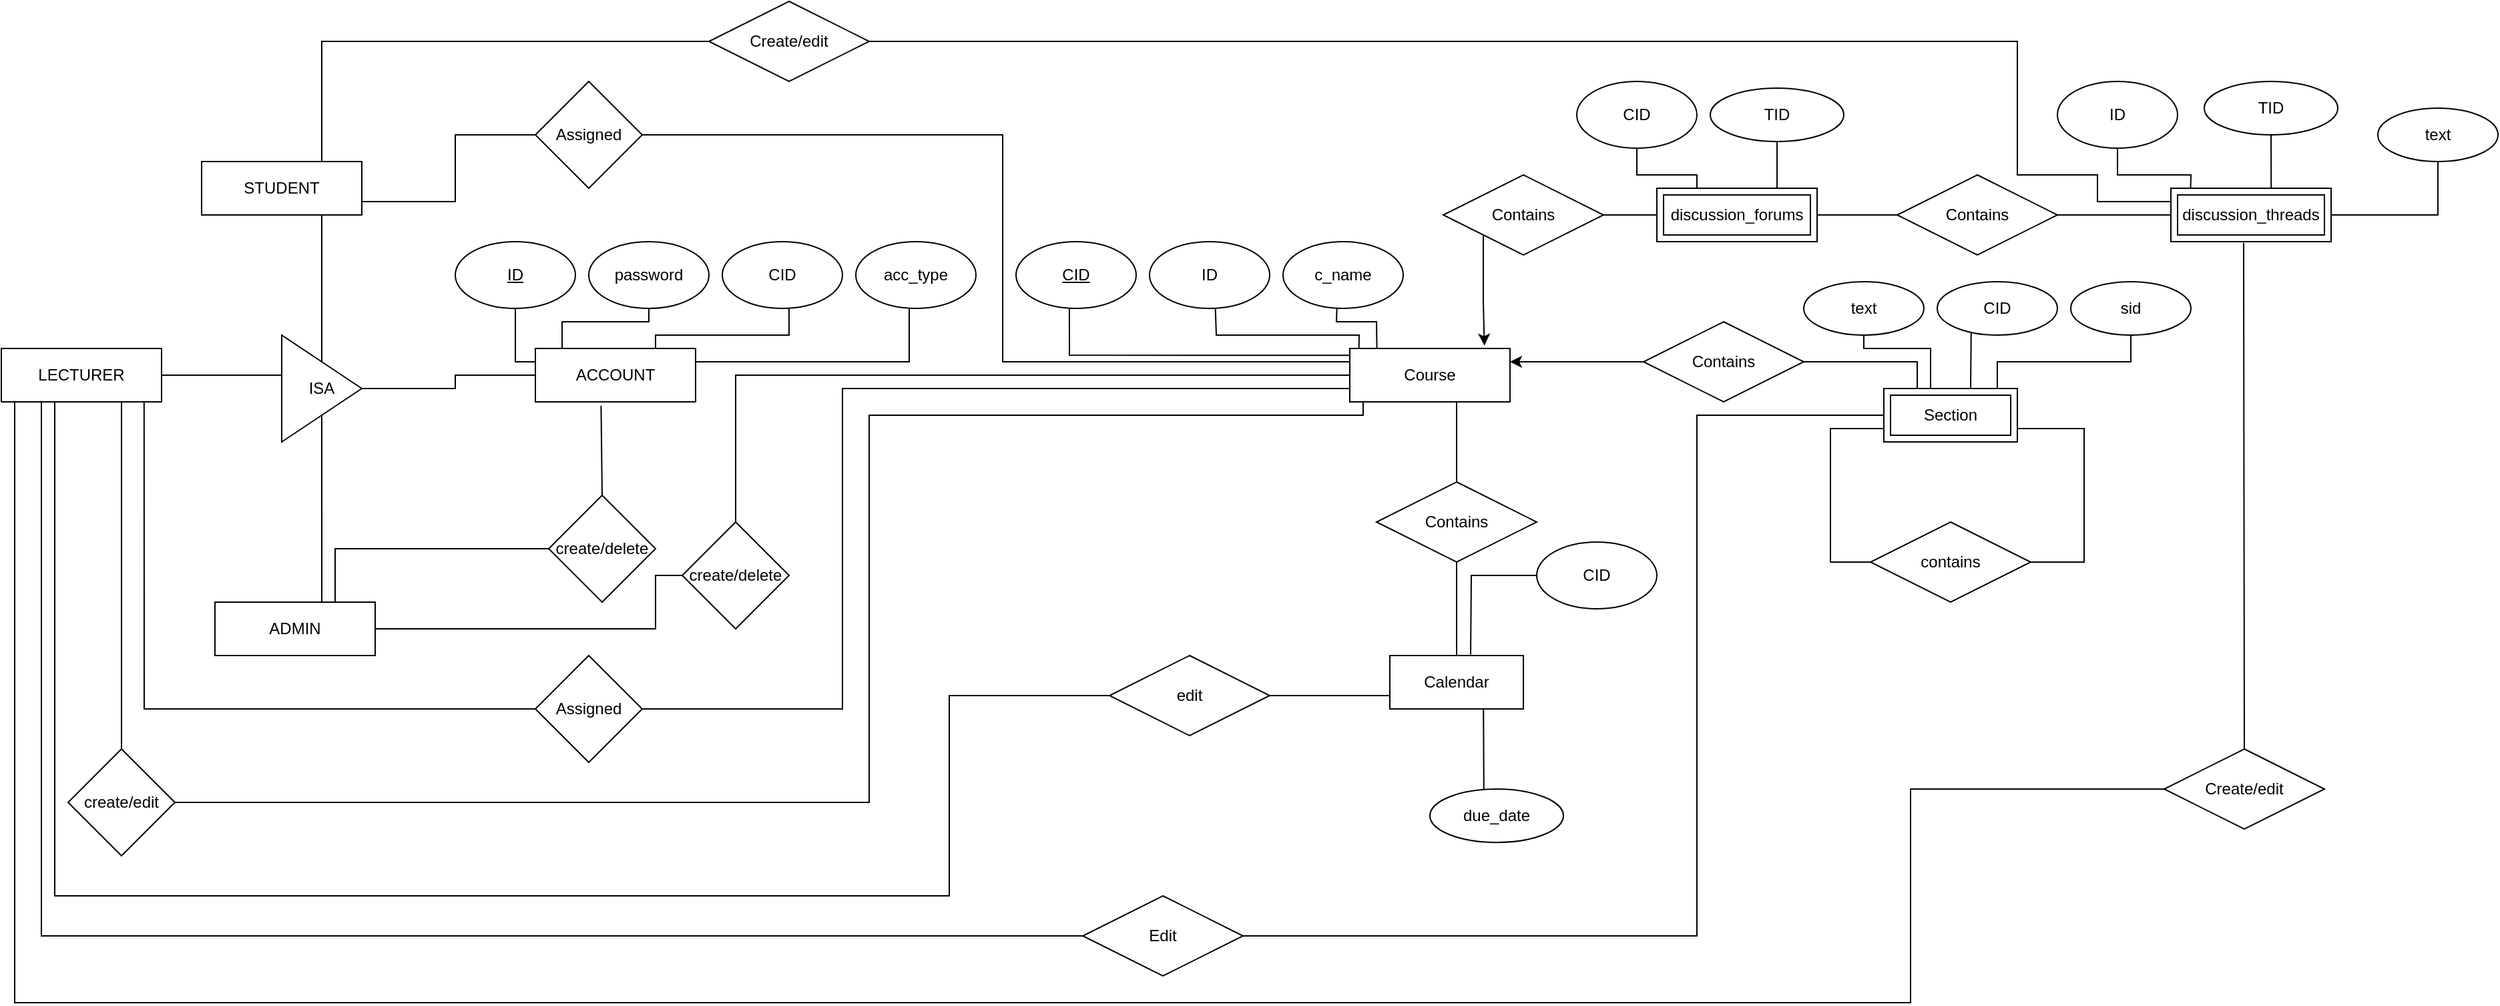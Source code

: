 <mxfile version="24.2.5" type="device">
  <diagram name="Page-1" id="hSoWHAhcee5RP-evhtU0">
    <mxGraphModel dx="2818" dy="831" grid="1" gridSize="10" guides="1" tooltips="1" connect="1" arrows="1" fold="1" page="1" pageScale="1" pageWidth="850" pageHeight="1100" math="0" shadow="0">
      <root>
        <mxCell id="0" />
        <mxCell id="1" parent="0" />
        <mxCell id="UmYCyDXEo03vcc6FyXgW-2" value="ACCOUNT" style="rounded=0;whiteSpace=wrap;html=1;" vertex="1" parent="1">
          <mxGeometry x="-25" y="340" width="120" height="40" as="geometry" />
        </mxCell>
        <mxCell id="UmYCyDXEo03vcc6FyXgW-3" value="Course" style="rounded=0;whiteSpace=wrap;html=1;" vertex="1" parent="1">
          <mxGeometry x="585" y="340" width="120" height="40" as="geometry" />
        </mxCell>
        <mxCell id="UmYCyDXEo03vcc6FyXgW-4" value="STUDENT" style="rounded=0;whiteSpace=wrap;html=1;" vertex="1" parent="1">
          <mxGeometry x="-275" y="200" width="120" height="40" as="geometry" />
        </mxCell>
        <mxCell id="UmYCyDXEo03vcc6FyXgW-5" value="ADMIN" style="rounded=0;whiteSpace=wrap;html=1;" vertex="1" parent="1">
          <mxGeometry x="-265" y="530" width="120" height="40" as="geometry" />
        </mxCell>
        <mxCell id="UmYCyDXEo03vcc6FyXgW-6" value="LECTURER" style="rounded=0;whiteSpace=wrap;html=1;" vertex="1" parent="1">
          <mxGeometry x="-425" y="340" width="120" height="40" as="geometry" />
        </mxCell>
        <mxCell id="UmYCyDXEo03vcc6FyXgW-7" style="edgeStyle=orthogonalEdgeStyle;rounded=0;orthogonalLoop=1;jettySize=auto;html=1;exitX=0.5;exitY=1;exitDx=0;exitDy=0;" edge="1" parent="1" source="UmYCyDXEo03vcc6FyXgW-6" target="UmYCyDXEo03vcc6FyXgW-6">
          <mxGeometry relative="1" as="geometry" />
        </mxCell>
        <mxCell id="UmYCyDXEo03vcc6FyXgW-8" value="ISA" style="triangle;whiteSpace=wrap;html=1;rotation=0;" vertex="1" parent="1">
          <mxGeometry x="-215" y="330" width="60" height="80" as="geometry" />
        </mxCell>
        <mxCell id="UmYCyDXEo03vcc6FyXgW-9" value="" style="endArrow=none;html=1;rounded=0;exitX=1;exitY=0.5;exitDx=0;exitDy=0;entryX=0;entryY=0.5;entryDx=0;entryDy=0;" edge="1" parent="1" source="UmYCyDXEo03vcc6FyXgW-8" target="UmYCyDXEo03vcc6FyXgW-2">
          <mxGeometry width="50" height="50" relative="1" as="geometry">
            <mxPoint x="-135" y="450" as="sourcePoint" />
            <mxPoint x="-85" y="400" as="targetPoint" />
            <Array as="points">
              <mxPoint x="-85" y="370" />
              <mxPoint x="-85" y="360" />
            </Array>
          </mxGeometry>
        </mxCell>
        <mxCell id="UmYCyDXEo03vcc6FyXgW-10" value="" style="endArrow=none;html=1;rounded=0;entryX=0.5;entryY=1;entryDx=0;entryDy=0;exitX=0.667;exitY=0;exitDx=0;exitDy=0;exitPerimeter=0;" edge="1" parent="1" source="UmYCyDXEo03vcc6FyXgW-5" target="UmYCyDXEo03vcc6FyXgW-8">
          <mxGeometry width="50" height="50" relative="1" as="geometry">
            <mxPoint x="-155" y="500" as="sourcePoint" />
            <mxPoint x="-105" y="450" as="targetPoint" />
          </mxGeometry>
        </mxCell>
        <mxCell id="UmYCyDXEo03vcc6FyXgW-11" value="" style="endArrow=none;html=1;rounded=0;exitX=1;exitY=0.5;exitDx=0;exitDy=0;" edge="1" parent="1" source="UmYCyDXEo03vcc6FyXgW-6">
          <mxGeometry width="50" height="50" relative="1" as="geometry">
            <mxPoint x="-295" y="420" as="sourcePoint" />
            <mxPoint x="-215" y="360" as="targetPoint" />
          </mxGeometry>
        </mxCell>
        <mxCell id="UmYCyDXEo03vcc6FyXgW-12" value="" style="endArrow=none;html=1;rounded=0;exitX=0.5;exitY=0;exitDx=0;exitDy=0;entryX=0.75;entryY=1;entryDx=0;entryDy=0;" edge="1" parent="1" source="UmYCyDXEo03vcc6FyXgW-8" target="UmYCyDXEo03vcc6FyXgW-4">
          <mxGeometry width="50" height="50" relative="1" as="geometry">
            <mxPoint x="-45" y="260" as="sourcePoint" />
            <mxPoint x="5" y="210" as="targetPoint" />
          </mxGeometry>
        </mxCell>
        <mxCell id="UmYCyDXEo03vcc6FyXgW-13" value="create/delete" style="rhombus;whiteSpace=wrap;html=1;" vertex="1" parent="1">
          <mxGeometry x="-15" y="450" width="80" height="80" as="geometry" />
        </mxCell>
        <mxCell id="UmYCyDXEo03vcc6FyXgW-14" value="" style="endArrow=none;html=1;rounded=0;exitX=0.75;exitY=0;exitDx=0;exitDy=0;entryX=0;entryY=0.5;entryDx=0;entryDy=0;" edge="1" parent="1" source="UmYCyDXEo03vcc6FyXgW-5" target="UmYCyDXEo03vcc6FyXgW-13">
          <mxGeometry width="50" height="50" relative="1" as="geometry">
            <mxPoint x="-135" y="500" as="sourcePoint" />
            <mxPoint x="-85" y="450" as="targetPoint" />
            <Array as="points">
              <mxPoint x="-175" y="490" />
            </Array>
          </mxGeometry>
        </mxCell>
        <mxCell id="UmYCyDXEo03vcc6FyXgW-15" value="" style="endArrow=none;html=1;rounded=0;entryX=0.41;entryY=1.071;entryDx=0;entryDy=0;entryPerimeter=0;exitX=0.5;exitY=0;exitDx=0;exitDy=0;" edge="1" parent="1" source="UmYCyDXEo03vcc6FyXgW-13" target="UmYCyDXEo03vcc6FyXgW-2">
          <mxGeometry width="50" height="50" relative="1" as="geometry">
            <mxPoint x="-45" y="500" as="sourcePoint" />
            <mxPoint x="5" y="450" as="targetPoint" />
          </mxGeometry>
        </mxCell>
        <mxCell id="UmYCyDXEo03vcc6FyXgW-16" value="create/delete" style="rhombus;whiteSpace=wrap;html=1;" vertex="1" parent="1">
          <mxGeometry x="85" y="470" width="80" height="80" as="geometry" />
        </mxCell>
        <mxCell id="UmYCyDXEo03vcc6FyXgW-17" value="" style="endArrow=none;html=1;rounded=0;exitX=1;exitY=0.5;exitDx=0;exitDy=0;entryX=0;entryY=0.5;entryDx=0;entryDy=0;" edge="1" parent="1" source="UmYCyDXEo03vcc6FyXgW-5" target="UmYCyDXEo03vcc6FyXgW-16">
          <mxGeometry width="50" height="50" relative="1" as="geometry">
            <mxPoint x="-45" y="540" as="sourcePoint" />
            <mxPoint x="75" y="520" as="targetPoint" />
            <Array as="points">
              <mxPoint x="65" y="550" />
              <mxPoint x="65" y="510" />
            </Array>
          </mxGeometry>
        </mxCell>
        <mxCell id="UmYCyDXEo03vcc6FyXgW-18" value="" style="endArrow=none;html=1;rounded=0;exitX=0.5;exitY=0;exitDx=0;exitDy=0;entryX=0;entryY=0.5;entryDx=0;entryDy=0;" edge="1" parent="1" source="UmYCyDXEo03vcc6FyXgW-16" target="UmYCyDXEo03vcc6FyXgW-3">
          <mxGeometry width="50" height="50" relative="1" as="geometry">
            <mxPoint x="285" y="430" as="sourcePoint" />
            <mxPoint x="335" y="380" as="targetPoint" />
            <Array as="points">
              <mxPoint x="125" y="360" />
            </Array>
          </mxGeometry>
        </mxCell>
        <mxCell id="UmYCyDXEo03vcc6FyXgW-19" value="Assigned" style="rhombus;whiteSpace=wrap;html=1;" vertex="1" parent="1">
          <mxGeometry x="-25" y="140" width="80" height="80" as="geometry" />
        </mxCell>
        <mxCell id="UmYCyDXEo03vcc6FyXgW-20" value="Assigned" style="rhombus;whiteSpace=wrap;html=1;" vertex="1" parent="1">
          <mxGeometry x="-25" y="570" width="80" height="80" as="geometry" />
        </mxCell>
        <mxCell id="UmYCyDXEo03vcc6FyXgW-21" value="ID" style="ellipse;whiteSpace=wrap;html=1;fontStyle=4" vertex="1" parent="1">
          <mxGeometry x="-85" y="260" width="90" height="50" as="geometry" />
        </mxCell>
        <mxCell id="UmYCyDXEo03vcc6FyXgW-23" value="password" style="ellipse;whiteSpace=wrap;html=1;" vertex="1" parent="1">
          <mxGeometry x="15" y="260" width="90" height="50" as="geometry" />
        </mxCell>
        <mxCell id="UmYCyDXEo03vcc6FyXgW-24" value="CID" style="ellipse;whiteSpace=wrap;html=1;" vertex="1" parent="1">
          <mxGeometry x="115" y="260" width="90" height="50" as="geometry" />
        </mxCell>
        <mxCell id="UmYCyDXEo03vcc6FyXgW-25" value="acc_type" style="ellipse;whiteSpace=wrap;html=1;" vertex="1" parent="1">
          <mxGeometry x="215" y="260" width="90" height="50" as="geometry" />
        </mxCell>
        <mxCell id="UmYCyDXEo03vcc6FyXgW-26" value="" style="endArrow=none;html=1;rounded=0;exitX=0;exitY=0.25;exitDx=0;exitDy=0;entryX=0.5;entryY=1;entryDx=0;entryDy=0;" edge="1" parent="1" source="UmYCyDXEo03vcc6FyXgW-2" target="UmYCyDXEo03vcc6FyXgW-21">
          <mxGeometry width="50" height="50" relative="1" as="geometry">
            <mxPoint x="135" y="390" as="sourcePoint" />
            <mxPoint x="185" y="340" as="targetPoint" />
            <Array as="points">
              <mxPoint x="-40" y="350" />
            </Array>
          </mxGeometry>
        </mxCell>
        <mxCell id="UmYCyDXEo03vcc6FyXgW-27" value="" style="endArrow=none;html=1;rounded=0;entryX=0.5;entryY=1;entryDx=0;entryDy=0;exitX=0.167;exitY=0;exitDx=0;exitDy=0;exitPerimeter=0;" edge="1" parent="1" source="UmYCyDXEo03vcc6FyXgW-2" target="UmYCyDXEo03vcc6FyXgW-23">
          <mxGeometry width="50" height="50" relative="1" as="geometry">
            <mxPoint x="-45" y="370" as="sourcePoint" />
            <mxPoint x="5" y="320" as="targetPoint" />
            <Array as="points">
              <mxPoint x="-5" y="320" />
              <mxPoint x="60" y="320" />
            </Array>
          </mxGeometry>
        </mxCell>
        <mxCell id="UmYCyDXEo03vcc6FyXgW-28" value="" style="endArrow=none;html=1;rounded=0;exitX=0.75;exitY=0;exitDx=0;exitDy=0;entryX=0.555;entryY=0.994;entryDx=0;entryDy=0;entryPerimeter=0;" edge="1" parent="1" source="UmYCyDXEo03vcc6FyXgW-2" target="UmYCyDXEo03vcc6FyXgW-24">
          <mxGeometry width="50" height="50" relative="1" as="geometry">
            <mxPoint x="125" y="350" as="sourcePoint" />
            <mxPoint x="175" y="300" as="targetPoint" />
            <Array as="points">
              <mxPoint x="65" y="330" />
              <mxPoint x="165" y="330" />
            </Array>
          </mxGeometry>
        </mxCell>
        <mxCell id="UmYCyDXEo03vcc6FyXgW-29" value="" style="endArrow=none;html=1;rounded=0;exitX=1;exitY=0.25;exitDx=0;exitDy=0;" edge="1" parent="1" source="UmYCyDXEo03vcc6FyXgW-2">
          <mxGeometry width="50" height="50" relative="1" as="geometry">
            <mxPoint x="125" y="350" as="sourcePoint" />
            <mxPoint x="255" y="310" as="targetPoint" />
            <Array as="points">
              <mxPoint x="255" y="350" />
            </Array>
          </mxGeometry>
        </mxCell>
        <mxCell id="UmYCyDXEo03vcc6FyXgW-30" value="" style="endArrow=none;html=1;rounded=0;exitX=1;exitY=0.5;exitDx=0;exitDy=0;entryX=0;entryY=0.25;entryDx=0;entryDy=0;" edge="1" parent="1" source="UmYCyDXEo03vcc6FyXgW-19" target="UmYCyDXEo03vcc6FyXgW-3">
          <mxGeometry width="50" height="50" relative="1" as="geometry">
            <mxPoint x="-45" y="320" as="sourcePoint" />
            <mxPoint x="5" y="270" as="targetPoint" />
            <Array as="points">
              <mxPoint x="325" y="180" />
              <mxPoint x="325" y="350" />
            </Array>
          </mxGeometry>
        </mxCell>
        <mxCell id="UmYCyDXEo03vcc6FyXgW-31" value="" style="endArrow=none;html=1;rounded=0;entryX=0;entryY=0.5;entryDx=0;entryDy=0;exitX=1;exitY=0.75;exitDx=0;exitDy=0;" edge="1" parent="1" source="UmYCyDXEo03vcc6FyXgW-4" target="UmYCyDXEo03vcc6FyXgW-19">
          <mxGeometry width="50" height="50" relative="1" as="geometry">
            <mxPoint x="-45" y="320" as="sourcePoint" />
            <mxPoint x="5" y="270" as="targetPoint" />
            <Array as="points">
              <mxPoint x="-85" y="230" />
              <mxPoint x="-85" y="180" />
            </Array>
          </mxGeometry>
        </mxCell>
        <mxCell id="UmYCyDXEo03vcc6FyXgW-32" value="CID" style="ellipse;whiteSpace=wrap;html=1;fontStyle=4" vertex="1" parent="1">
          <mxGeometry x="335" y="260" width="90" height="50" as="geometry" />
        </mxCell>
        <mxCell id="UmYCyDXEo03vcc6FyXgW-33" value="ID" style="ellipse;whiteSpace=wrap;html=1;" vertex="1" parent="1">
          <mxGeometry x="435" y="260" width="90" height="50" as="geometry" />
        </mxCell>
        <mxCell id="UmYCyDXEo03vcc6FyXgW-34" value="c_name" style="ellipse;whiteSpace=wrap;html=1;" vertex="1" parent="1">
          <mxGeometry x="535" y="260" width="90" height="50" as="geometry" />
        </mxCell>
        <mxCell id="UmYCyDXEo03vcc6FyXgW-35" value="" style="endArrow=none;html=1;rounded=0;exitX=-0.004;exitY=0.129;exitDx=0;exitDy=0;exitPerimeter=0;entryX=0.444;entryY=0.99;entryDx=0;entryDy=0;entryPerimeter=0;" edge="1" parent="1" source="UmYCyDXEo03vcc6FyXgW-3" target="UmYCyDXEo03vcc6FyXgW-32">
          <mxGeometry width="50" height="50" relative="1" as="geometry">
            <mxPoint x="525" y="350" as="sourcePoint" />
            <mxPoint x="405" y="320" as="targetPoint" />
            <Array as="points">
              <mxPoint x="375" y="345" />
            </Array>
          </mxGeometry>
        </mxCell>
        <mxCell id="UmYCyDXEo03vcc6FyXgW-36" value="" style="endArrow=none;html=1;rounded=0;exitX=0.057;exitY=-0.001;exitDx=0;exitDy=0;exitPerimeter=0;entryX=0.548;entryY=1.003;entryDx=0;entryDy=0;entryPerimeter=0;" edge="1" parent="1" source="UmYCyDXEo03vcc6FyXgW-3" target="UmYCyDXEo03vcc6FyXgW-33">
          <mxGeometry width="50" height="50" relative="1" as="geometry">
            <mxPoint x="595" y="360" as="sourcePoint" />
            <mxPoint x="645" y="310" as="targetPoint" />
            <Array as="points">
              <mxPoint x="592" y="330" />
              <mxPoint x="485" y="330" />
            </Array>
          </mxGeometry>
        </mxCell>
        <mxCell id="UmYCyDXEo03vcc6FyXgW-37" value="" style="endArrow=none;html=1;rounded=0;entryX=0.448;entryY=0.995;entryDx=0;entryDy=0;entryPerimeter=0;exitX=0.169;exitY=-0.011;exitDx=0;exitDy=0;exitPerimeter=0;" edge="1" parent="1" source="UmYCyDXEo03vcc6FyXgW-3" target="UmYCyDXEo03vcc6FyXgW-34">
          <mxGeometry width="50" height="50" relative="1" as="geometry">
            <mxPoint x="575" y="360" as="sourcePoint" />
            <mxPoint x="625" y="310" as="targetPoint" />
            <Array as="points">
              <mxPoint x="605" y="320" />
              <mxPoint x="575" y="320" />
            </Array>
          </mxGeometry>
        </mxCell>
        <mxCell id="UmYCyDXEo03vcc6FyXgW-38" value="" style="endArrow=none;html=1;rounded=0;exitX=1;exitY=0.5;exitDx=0;exitDy=0;entryX=0;entryY=0.75;entryDx=0;entryDy=0;" edge="1" parent="1" source="UmYCyDXEo03vcc6FyXgW-20" target="UmYCyDXEo03vcc6FyXgW-3">
          <mxGeometry width="50" height="50" relative="1" as="geometry">
            <mxPoint x="255" y="400" as="sourcePoint" />
            <mxPoint x="305" y="350" as="targetPoint" />
            <Array as="points">
              <mxPoint x="205" y="610" />
              <mxPoint x="205" y="370" />
            </Array>
          </mxGeometry>
        </mxCell>
        <mxCell id="UmYCyDXEo03vcc6FyXgW-39" value="" style="endArrow=none;html=1;rounded=0;exitX=0.891;exitY=1.016;exitDx=0;exitDy=0;exitPerimeter=0;entryX=0;entryY=0.5;entryDx=0;entryDy=0;" edge="1" parent="1" source="UmYCyDXEo03vcc6FyXgW-6" target="UmYCyDXEo03vcc6FyXgW-20">
          <mxGeometry width="50" height="50" relative="1" as="geometry">
            <mxPoint x="255" y="400" as="sourcePoint" />
            <mxPoint x="305" y="350" as="targetPoint" />
            <Array as="points">
              <mxPoint x="-318" y="610" />
            </Array>
          </mxGeometry>
        </mxCell>
        <mxCell id="UmYCyDXEo03vcc6FyXgW-40" value="create/edit" style="rhombus;whiteSpace=wrap;html=1;" vertex="1" parent="1">
          <mxGeometry x="-375" y="640" width="80" height="80" as="geometry" />
        </mxCell>
        <mxCell id="UmYCyDXEo03vcc6FyXgW-41" value="" style="endArrow=none;html=1;rounded=0;exitX=0.5;exitY=0;exitDx=0;exitDy=0;" edge="1" parent="1" source="UmYCyDXEo03vcc6FyXgW-40">
          <mxGeometry width="50" height="50" relative="1" as="geometry">
            <mxPoint x="135" y="430" as="sourcePoint" />
            <mxPoint x="-335" y="380" as="targetPoint" />
          </mxGeometry>
        </mxCell>
        <mxCell id="UmYCyDXEo03vcc6FyXgW-42" value="" style="endArrow=none;html=1;rounded=0;exitX=1;exitY=0.5;exitDx=0;exitDy=0;entryX=0.083;entryY=1;entryDx=0;entryDy=0;entryPerimeter=0;" edge="1" parent="1" source="UmYCyDXEo03vcc6FyXgW-40" target="UmYCyDXEo03vcc6FyXgW-3">
          <mxGeometry width="50" height="50" relative="1" as="geometry">
            <mxPoint x="135" y="430" as="sourcePoint" />
            <mxPoint x="185" y="380" as="targetPoint" />
            <Array as="points">
              <mxPoint x="225" y="680" />
              <mxPoint x="225" y="390" />
              <mxPoint x="595" y="390" />
            </Array>
          </mxGeometry>
        </mxCell>
        <mxCell id="UmYCyDXEo03vcc6FyXgW-45" value="Section" style="shape=ext;margin=3;double=1;whiteSpace=wrap;html=1;align=center;" vertex="1" parent="1">
          <mxGeometry x="985" y="370" width="100" height="40" as="geometry" />
        </mxCell>
        <mxCell id="UmYCyDXEo03vcc6FyXgW-46" value="discussion_threads" style="shape=ext;margin=3;double=1;whiteSpace=wrap;html=1;align=center;" vertex="1" parent="1">
          <mxGeometry x="1200" y="220" width="120" height="40" as="geometry" />
        </mxCell>
        <mxCell id="UmYCyDXEo03vcc6FyXgW-47" value="discussion_forums" style="shape=ext;margin=3;double=1;whiteSpace=wrap;html=1;align=center;" vertex="1" parent="1">
          <mxGeometry x="815" y="220" width="120" height="40" as="geometry" />
        </mxCell>
        <mxCell id="UmYCyDXEo03vcc6FyXgW-48" value="Calendar" style="whiteSpace=wrap;html=1;align=center;" vertex="1" parent="1">
          <mxGeometry x="615" y="570" width="100" height="40" as="geometry" />
        </mxCell>
        <mxCell id="UmYCyDXEo03vcc6FyXgW-49" value="Contains" style="shape=rhombus;perimeter=rhombusPerimeter;whiteSpace=wrap;html=1;align=center;" vertex="1" parent="1">
          <mxGeometry x="605" y="440" width="120" height="60" as="geometry" />
        </mxCell>
        <mxCell id="UmYCyDXEo03vcc6FyXgW-50" value="Contains" style="shape=rhombus;perimeter=rhombusPerimeter;whiteSpace=wrap;html=1;align=center;" vertex="1" parent="1">
          <mxGeometry x="995" y="210" width="120" height="60" as="geometry" />
        </mxCell>
        <mxCell id="UmYCyDXEo03vcc6FyXgW-53" value="edit" style="shape=rhombus;perimeter=rhombusPerimeter;whiteSpace=wrap;html=1;align=center;" vertex="1" parent="1">
          <mxGeometry x="405" y="570" width="120" height="60" as="geometry" />
        </mxCell>
        <mxCell id="UmYCyDXEo03vcc6FyXgW-54" value="" style="endArrow=none;html=1;rounded=0;exitX=1;exitY=0.5;exitDx=0;exitDy=0;entryX=0;entryY=0.75;entryDx=0;entryDy=0;" edge="1" parent="1" source="UmYCyDXEo03vcc6FyXgW-53" target="UmYCyDXEo03vcc6FyXgW-48">
          <mxGeometry relative="1" as="geometry">
            <mxPoint x="195" y="450" as="sourcePoint" />
            <mxPoint x="355" y="450" as="targetPoint" />
          </mxGeometry>
        </mxCell>
        <mxCell id="UmYCyDXEo03vcc6FyXgW-55" value="" style="endArrow=none;html=1;rounded=0;exitX=0;exitY=0.5;exitDx=0;exitDy=0;" edge="1" parent="1" source="UmYCyDXEo03vcc6FyXgW-53">
          <mxGeometry relative="1" as="geometry">
            <mxPoint x="195" y="450" as="sourcePoint" />
            <mxPoint x="-385" y="380" as="targetPoint" />
            <Array as="points">
              <mxPoint x="285" y="600" />
              <mxPoint x="285" y="750" />
              <mxPoint x="-385" y="750" />
            </Array>
          </mxGeometry>
        </mxCell>
        <mxCell id="UmYCyDXEo03vcc6FyXgW-56" value="" style="endArrow=none;html=1;rounded=0;exitX=0.5;exitY=1;exitDx=0;exitDy=0;entryX=0.5;entryY=0;entryDx=0;entryDy=0;" edge="1" parent="1" source="UmYCyDXEo03vcc6FyXgW-49" target="UmYCyDXEo03vcc6FyXgW-48">
          <mxGeometry relative="1" as="geometry">
            <mxPoint x="105" y="600" as="sourcePoint" />
            <mxPoint x="265" y="600" as="targetPoint" />
          </mxGeometry>
        </mxCell>
        <mxCell id="UmYCyDXEo03vcc6FyXgW-57" value="" style="endArrow=none;html=1;rounded=0;exitX=0.5;exitY=0;exitDx=0;exitDy=0;" edge="1" parent="1" source="UmYCyDXEo03vcc6FyXgW-49">
          <mxGeometry relative="1" as="geometry">
            <mxPoint x="105" y="600" as="sourcePoint" />
            <mxPoint x="665" y="380" as="targetPoint" />
          </mxGeometry>
        </mxCell>
        <mxCell id="UmYCyDXEo03vcc6FyXgW-58" value="" style="endArrow=none;html=1;rounded=0;entryX=0;entryY=0.5;entryDx=0;entryDy=0;exitX=1;exitY=0.5;exitDx=0;exitDy=0;" edge="1" parent="1" source="UmYCyDXEo03vcc6FyXgW-47" target="UmYCyDXEo03vcc6FyXgW-50">
          <mxGeometry relative="1" as="geometry">
            <mxPoint x="605" y="420" as="sourcePoint" />
            <mxPoint x="765" y="420" as="targetPoint" />
          </mxGeometry>
        </mxCell>
        <mxCell id="UmYCyDXEo03vcc6FyXgW-59" value="" style="endArrow=none;html=1;rounded=0;exitX=1;exitY=0.5;exitDx=0;exitDy=0;entryX=0;entryY=0.5;entryDx=0;entryDy=0;" edge="1" parent="1" source="UmYCyDXEo03vcc6FyXgW-50" target="UmYCyDXEo03vcc6FyXgW-46">
          <mxGeometry relative="1" as="geometry">
            <mxPoint x="1105" y="330" as="sourcePoint" />
            <mxPoint x="1265" y="330" as="targetPoint" />
          </mxGeometry>
        </mxCell>
        <mxCell id="UmYCyDXEo03vcc6FyXgW-60" value="Contains" style="shape=rhombus;perimeter=rhombusPerimeter;whiteSpace=wrap;html=1;align=center;" vertex="1" parent="1">
          <mxGeometry x="655" y="210" width="120" height="60" as="geometry" />
        </mxCell>
        <mxCell id="UmYCyDXEo03vcc6FyXgW-61" value="" style="endArrow=none;html=1;rounded=0;entryX=0;entryY=0.5;entryDx=0;entryDy=0;exitX=1;exitY=0.5;exitDx=0;exitDy=0;" edge="1" parent="1" source="UmYCyDXEo03vcc6FyXgW-60" target="UmYCyDXEo03vcc6FyXgW-47">
          <mxGeometry relative="1" as="geometry">
            <mxPoint x="605" y="420" as="sourcePoint" />
            <mxPoint x="765" y="420" as="targetPoint" />
          </mxGeometry>
        </mxCell>
        <mxCell id="UmYCyDXEo03vcc6FyXgW-63" value="contains" style="shape=rhombus;perimeter=rhombusPerimeter;whiteSpace=wrap;html=1;align=center;" vertex="1" parent="1">
          <mxGeometry x="975" y="470" width="120" height="60" as="geometry" />
        </mxCell>
        <mxCell id="UmYCyDXEo03vcc6FyXgW-65" value="" style="endArrow=none;html=1;rounded=0;entryX=0;entryY=0.75;entryDx=0;entryDy=0;exitX=0;exitY=0.5;exitDx=0;exitDy=0;entryPerimeter=0;" edge="1" parent="1" source="UmYCyDXEo03vcc6FyXgW-63" target="UmYCyDXEo03vcc6FyXgW-45">
          <mxGeometry relative="1" as="geometry">
            <mxPoint x="525" y="390" as="sourcePoint" />
            <mxPoint x="685" y="390" as="targetPoint" />
            <Array as="points">
              <mxPoint x="945" y="500" />
              <mxPoint x="945" y="400" />
            </Array>
          </mxGeometry>
        </mxCell>
        <mxCell id="UmYCyDXEo03vcc6FyXgW-67" value="" style="endArrow=none;html=1;rounded=0;exitX=1;exitY=0.75;exitDx=0;exitDy=0;entryX=1;entryY=0.5;entryDx=0;entryDy=0;" edge="1" parent="1" source="UmYCyDXEo03vcc6FyXgW-45" target="UmYCyDXEo03vcc6FyXgW-63">
          <mxGeometry relative="1" as="geometry">
            <mxPoint x="1135" y="420" as="sourcePoint" />
            <mxPoint x="1295" y="420" as="targetPoint" />
            <Array as="points">
              <mxPoint x="1135" y="400" />
              <mxPoint x="1135" y="500" />
            </Array>
          </mxGeometry>
        </mxCell>
        <mxCell id="UmYCyDXEo03vcc6FyXgW-68" style="edgeStyle=orthogonalEdgeStyle;rounded=0;orthogonalLoop=1;jettySize=auto;html=1;exitX=0;exitY=1;exitDx=0;exitDy=0;entryX=0.84;entryY=-0.054;entryDx=0;entryDy=0;entryPerimeter=0;" edge="1" parent="1" source="UmYCyDXEo03vcc6FyXgW-60" target="UmYCyDXEo03vcc6FyXgW-3">
          <mxGeometry relative="1" as="geometry" />
        </mxCell>
        <mxCell id="UmYCyDXEo03vcc6FyXgW-70" style="edgeStyle=orthogonalEdgeStyle;rounded=0;orthogonalLoop=1;jettySize=auto;html=1;entryX=1;entryY=0.25;entryDx=0;entryDy=0;" edge="1" parent="1" source="UmYCyDXEo03vcc6FyXgW-69" target="UmYCyDXEo03vcc6FyXgW-3">
          <mxGeometry relative="1" as="geometry" />
        </mxCell>
        <mxCell id="UmYCyDXEo03vcc6FyXgW-69" value="Contains" style="shape=rhombus;perimeter=rhombusPerimeter;whiteSpace=wrap;html=1;align=center;" vertex="1" parent="1">
          <mxGeometry x="805" y="320" width="120" height="60" as="geometry" />
        </mxCell>
        <mxCell id="UmYCyDXEo03vcc6FyXgW-71" value="" style="endArrow=none;html=1;rounded=0;exitX=0.25;exitY=0;exitDx=0;exitDy=0;entryX=1;entryY=0.5;entryDx=0;entryDy=0;" edge="1" parent="1" source="UmYCyDXEo03vcc6FyXgW-45" target="UmYCyDXEo03vcc6FyXgW-69">
          <mxGeometry relative="1" as="geometry">
            <mxPoint x="1025" y="330" as="sourcePoint" />
            <mxPoint x="1185" y="330" as="targetPoint" />
            <Array as="points">
              <mxPoint x="1010" y="350" />
            </Array>
          </mxGeometry>
        </mxCell>
        <mxCell id="UmYCyDXEo03vcc6FyXgW-72" value="CID" style="ellipse;whiteSpace=wrap;html=1;" vertex="1" parent="1">
          <mxGeometry x="755" y="140" width="90" height="50" as="geometry" />
        </mxCell>
        <mxCell id="UmYCyDXEo03vcc6FyXgW-73" value="CID" style="ellipse;whiteSpace=wrap;html=1;" vertex="1" parent="1">
          <mxGeometry x="1025" y="290" width="90" height="40" as="geometry" />
        </mxCell>
        <mxCell id="UmYCyDXEo03vcc6FyXgW-75" value="CID" style="ellipse;whiteSpace=wrap;html=1;" vertex="1" parent="1">
          <mxGeometry x="725" y="485" width="90" height="50" as="geometry" />
        </mxCell>
        <mxCell id="UmYCyDXEo03vcc6FyXgW-76" value="ID" style="ellipse;whiteSpace=wrap;html=1;" vertex="1" parent="1">
          <mxGeometry x="1115" y="140" width="90" height="50" as="geometry" />
        </mxCell>
        <mxCell id="UmYCyDXEo03vcc6FyXgW-77" value="text" style="ellipse;whiteSpace=wrap;html=1;align=center;" vertex="1" parent="1">
          <mxGeometry x="925" y="290" width="90" height="40" as="geometry" />
        </mxCell>
        <mxCell id="UmYCyDXEo03vcc6FyXgW-78" value="sid" style="ellipse;whiteSpace=wrap;html=1;align=center;" vertex="1" parent="1">
          <mxGeometry x="1125" y="290" width="90" height="40" as="geometry" />
        </mxCell>
        <mxCell id="UmYCyDXEo03vcc6FyXgW-80" value="Edit" style="shape=rhombus;perimeter=rhombusPerimeter;whiteSpace=wrap;html=1;align=center;" vertex="1" parent="1">
          <mxGeometry x="385" y="750" width="120" height="60" as="geometry" />
        </mxCell>
        <mxCell id="UmYCyDXEo03vcc6FyXgW-81" value="" style="endArrow=none;html=1;rounded=0;exitX=0.701;exitY=0.997;exitDx=0;exitDy=0;entryX=0.404;entryY=0.025;entryDx=0;entryDy=0;entryPerimeter=0;exitPerimeter=0;" edge="1" parent="1" source="UmYCyDXEo03vcc6FyXgW-48" target="UmYCyDXEo03vcc6FyXgW-86">
          <mxGeometry relative="1" as="geometry">
            <mxPoint x="955" y="710" as="sourcePoint" />
            <mxPoint x="1115" y="710" as="targetPoint" />
          </mxGeometry>
        </mxCell>
        <mxCell id="UmYCyDXEo03vcc6FyXgW-83" value="" style="endArrow=none;html=1;rounded=0;entryX=0;entryY=0.5;entryDx=0;entryDy=0;exitX=0.25;exitY=1;exitDx=0;exitDy=0;" edge="1" parent="1" source="UmYCyDXEo03vcc6FyXgW-6" target="UmYCyDXEo03vcc6FyXgW-80">
          <mxGeometry relative="1" as="geometry">
            <mxPoint x="115" y="550" as="sourcePoint" />
            <mxPoint x="275" y="550" as="targetPoint" />
            <Array as="points">
              <mxPoint x="-395" y="780" />
            </Array>
          </mxGeometry>
        </mxCell>
        <mxCell id="UmYCyDXEo03vcc6FyXgW-84" value="" style="endArrow=none;html=1;rounded=0;exitX=1;exitY=0.5;exitDx=0;exitDy=0;entryX=0;entryY=0.5;entryDx=0;entryDy=0;" edge="1" parent="1" source="UmYCyDXEo03vcc6FyXgW-80" target="UmYCyDXEo03vcc6FyXgW-45">
          <mxGeometry relative="1" as="geometry">
            <mxPoint x="555" y="780" as="sourcePoint" />
            <mxPoint x="715" y="780" as="targetPoint" />
            <Array as="points">
              <mxPoint x="845" y="780" />
              <mxPoint x="845" y="390" />
            </Array>
          </mxGeometry>
        </mxCell>
        <mxCell id="UmYCyDXEo03vcc6FyXgW-86" value="due_date" style="ellipse;whiteSpace=wrap;html=1;align=center;" vertex="1" parent="1">
          <mxGeometry x="645" y="670" width="100" height="40" as="geometry" />
        </mxCell>
        <mxCell id="UmYCyDXEo03vcc6FyXgW-88" value="" style="endArrow=none;html=1;rounded=0;exitX=0.605;exitY=-0.019;exitDx=0;exitDy=0;exitPerimeter=0;entryX=0;entryY=0.5;entryDx=0;entryDy=0;" edge="1" parent="1" source="UmYCyDXEo03vcc6FyXgW-48" target="UmYCyDXEo03vcc6FyXgW-75">
          <mxGeometry relative="1" as="geometry">
            <mxPoint x="585" y="610" as="sourcePoint" />
            <mxPoint x="745" y="610" as="targetPoint" />
            <Array as="points">
              <mxPoint x="676" y="510" />
            </Array>
          </mxGeometry>
        </mxCell>
        <mxCell id="UmYCyDXEo03vcc6FyXgW-89" value="TID&lt;span style=&quot;color: rgba(0, 0, 0, 0); font-family: monospace; font-size: 0px; text-align: start; text-wrap: nowrap;&quot;&gt;%3CmxGraphModel%3E%3Croot%3E%3CmxCell%20id%3D%220%22%2F%3E%3CmxCell%20id%3D%221%22%20parent%3D%220%22%2F%3E%3CmxCell%20id%3D%222%22%20value%3D%22fID%22%20style%3D%22ellipse%3BwhiteSpace%3Dwrap%3Bhtml%3D1%3Balign%3Dcenter%3B%22%20vertex%3D%221%22%20parent%3D%221%22%3E%3CmxGeometry%20x%3D%22940%22%20y%3D%2235%22%20width%3D%22100%22%20height%3D%2240%22%20as%3D%22geometry%22%2F%3E%3C%2FmxCell%3E%3C%2Froot%3E%3C%2FmxGraphModel%3E&lt;/span&gt;" style="ellipse;whiteSpace=wrap;html=1;align=center;" vertex="1" parent="1">
          <mxGeometry x="855" y="145" width="100" height="40" as="geometry" />
        </mxCell>
        <mxCell id="UmYCyDXEo03vcc6FyXgW-92" value="TID&lt;span style=&quot;color: rgba(0, 0, 0, 0); font-family: monospace; font-size: 0px; text-align: start; text-wrap: nowrap;&quot;&gt;%3CmxGraphModel%3E%3Croot%3E%3CmxCell%20id%3D%220%22%2F%3E%3CmxCell%20id%3D%221%22%20parent%3D%220%22%2F%3E%3CmxCell%20id%3D%222%22%20value%3D%22fID%22%20style%3D%22ellipse%3BwhiteSpace%3Dwrap%3Bhtml%3D1%3Balign%3Dcenter%3B%22%20vertex%3D%221%22%20parent%3D%221%22%3E%3CmxGeometry%20x%3D%22940%22%20y%3D%2235%22%20width%3D%22100%22%20height%3D%2240%22%20as%3D%22geometry%22%2F%3E%3C%2FmxCell%3E%3C%2Froot%3E%3C%2FmxGraphModel%3E&lt;/span&gt;" style="ellipse;whiteSpace=wrap;html=1;align=center;" vertex="1" parent="1">
          <mxGeometry x="1225" y="140" width="100" height="40" as="geometry" />
        </mxCell>
        <mxCell id="UmYCyDXEo03vcc6FyXgW-93" value="text" style="ellipse;whiteSpace=wrap;html=1;align=center;" vertex="1" parent="1">
          <mxGeometry x="1355" y="160" width="90" height="40" as="geometry" />
        </mxCell>
        <mxCell id="UmYCyDXEo03vcc6FyXgW-94" value="Create/edit" style="shape=rhombus;perimeter=rhombusPerimeter;whiteSpace=wrap;html=1;align=center;" vertex="1" parent="1">
          <mxGeometry x="105" y="80" width="120" height="60" as="geometry" />
        </mxCell>
        <mxCell id="UmYCyDXEo03vcc6FyXgW-95" value="" style="endArrow=none;html=1;rounded=0;exitX=0.75;exitY=0;exitDx=0;exitDy=0;entryX=0;entryY=0.5;entryDx=0;entryDy=0;" edge="1" parent="1" source="UmYCyDXEo03vcc6FyXgW-4" target="UmYCyDXEo03vcc6FyXgW-94">
          <mxGeometry relative="1" as="geometry">
            <mxPoint x="-5" y="230" as="sourcePoint" />
            <mxPoint x="155" y="230" as="targetPoint" />
            <Array as="points">
              <mxPoint x="-185" y="110" />
            </Array>
          </mxGeometry>
        </mxCell>
        <mxCell id="UmYCyDXEo03vcc6FyXgW-96" value="" style="endArrow=none;html=1;rounded=0;exitX=1;exitY=0.5;exitDx=0;exitDy=0;entryX=0;entryY=0.25;entryDx=0;entryDy=0;" edge="1" parent="1" source="UmYCyDXEo03vcc6FyXgW-94" target="UmYCyDXEo03vcc6FyXgW-46">
          <mxGeometry relative="1" as="geometry">
            <mxPoint x="595" y="220" as="sourcePoint" />
            <mxPoint x="755" y="220" as="targetPoint" />
            <Array as="points">
              <mxPoint x="1085" y="110" />
              <mxPoint x="1085" y="210" />
              <mxPoint x="1145" y="210" />
              <mxPoint x="1145" y="230" />
            </Array>
          </mxGeometry>
        </mxCell>
        <mxCell id="UmYCyDXEo03vcc6FyXgW-98" value="" style="endArrow=none;html=1;rounded=0;exitX=0.5;exitY=1;exitDx=0;exitDy=0;entryX=0.123;entryY=0;entryDx=0;entryDy=0;entryPerimeter=0;" edge="1" parent="1" source="UmYCyDXEo03vcc6FyXgW-76" target="UmYCyDXEo03vcc6FyXgW-46">
          <mxGeometry relative="1" as="geometry">
            <mxPoint x="975" y="200" as="sourcePoint" />
            <mxPoint x="1135" y="200" as="targetPoint" />
            <Array as="points">
              <mxPoint x="1160" y="210" />
              <mxPoint x="1215" y="210" />
            </Array>
          </mxGeometry>
        </mxCell>
        <mxCell id="UmYCyDXEo03vcc6FyXgW-99" value="" style="endArrow=none;html=1;rounded=0;exitX=0.5;exitY=1;exitDx=0;exitDy=0;entryX=0.626;entryY=-0.003;entryDx=0;entryDy=0;entryPerimeter=0;" edge="1" parent="1" source="UmYCyDXEo03vcc6FyXgW-92" target="UmYCyDXEo03vcc6FyXgW-46">
          <mxGeometry relative="1" as="geometry">
            <mxPoint x="1125" y="220" as="sourcePoint" />
            <mxPoint x="1285" y="220" as="targetPoint" />
          </mxGeometry>
        </mxCell>
        <mxCell id="UmYCyDXEo03vcc6FyXgW-100" value="" style="endArrow=none;html=1;rounded=0;exitX=0.5;exitY=1;exitDx=0;exitDy=0;entryX=1;entryY=0.5;entryDx=0;entryDy=0;" edge="1" parent="1" source="UmYCyDXEo03vcc6FyXgW-93" target="UmYCyDXEo03vcc6FyXgW-46">
          <mxGeometry relative="1" as="geometry">
            <mxPoint x="1125" y="220" as="sourcePoint" />
            <mxPoint x="1285" y="220" as="targetPoint" />
            <Array as="points">
              <mxPoint x="1400" y="240" />
            </Array>
          </mxGeometry>
        </mxCell>
        <mxCell id="UmYCyDXEo03vcc6FyXgW-101" value="Create/edit" style="shape=rhombus;perimeter=rhombusPerimeter;whiteSpace=wrap;html=1;align=center;" vertex="1" parent="1">
          <mxGeometry x="1195" y="640" width="120" height="60" as="geometry" />
        </mxCell>
        <mxCell id="UmYCyDXEo03vcc6FyXgW-102" value="" style="endArrow=none;html=1;rounded=0;entryX=0;entryY=0.5;entryDx=0;entryDy=0;" edge="1" parent="1" target="UmYCyDXEo03vcc6FyXgW-101">
          <mxGeometry relative="1" as="geometry">
            <mxPoint x="-415" y="380" as="sourcePoint" />
            <mxPoint x="635" y="420" as="targetPoint" />
            <Array as="points">
              <mxPoint x="-415" y="830" />
              <mxPoint x="1005" y="830" />
              <mxPoint x="1005" y="670" />
            </Array>
          </mxGeometry>
        </mxCell>
        <mxCell id="UmYCyDXEo03vcc6FyXgW-103" value="" style="endArrow=none;html=1;rounded=0;exitX=0.5;exitY=0;exitDx=0;exitDy=0;entryX=0.454;entryY=1.023;entryDx=0;entryDy=0;entryPerimeter=0;" edge="1" parent="1" source="UmYCyDXEo03vcc6FyXgW-101" target="UmYCyDXEo03vcc6FyXgW-46">
          <mxGeometry relative="1" as="geometry">
            <mxPoint x="475" y="420" as="sourcePoint" />
            <mxPoint x="635" y="420" as="targetPoint" />
          </mxGeometry>
        </mxCell>
        <mxCell id="UmYCyDXEo03vcc6FyXgW-104" value="" style="endArrow=none;html=1;rounded=0;entryX=0.5;entryY=1;entryDx=0;entryDy=0;exitX=0.35;exitY=0;exitDx=0;exitDy=0;exitPerimeter=0;" edge="1" parent="1" source="UmYCyDXEo03vcc6FyXgW-45" target="UmYCyDXEo03vcc6FyXgW-77">
          <mxGeometry relative="1" as="geometry">
            <mxPoint x="1030" y="360" as="sourcePoint" />
            <mxPoint x="350" y="460" as="targetPoint" />
            <Array as="points">
              <mxPoint x="1020" y="340" />
              <mxPoint x="970" y="340" />
            </Array>
          </mxGeometry>
        </mxCell>
        <mxCell id="UmYCyDXEo03vcc6FyXgW-105" value="" style="endArrow=none;html=1;rounded=0;entryX=0.282;entryY=0.96;entryDx=0;entryDy=0;entryPerimeter=0;exitX=0.65;exitY=0.003;exitDx=0;exitDy=0;exitPerimeter=0;" edge="1" parent="1" source="UmYCyDXEo03vcc6FyXgW-45" target="UmYCyDXEo03vcc6FyXgW-73">
          <mxGeometry relative="1" as="geometry">
            <mxPoint x="1060" y="370" as="sourcePoint" />
            <mxPoint x="1170" y="339.87" as="targetPoint" />
          </mxGeometry>
        </mxCell>
        <mxCell id="UmYCyDXEo03vcc6FyXgW-106" value="" style="endArrow=none;html=1;rounded=0;entryX=0.5;entryY=1;entryDx=0;entryDy=0;exitX=0.85;exitY=0;exitDx=0;exitDy=0;exitPerimeter=0;" edge="1" parent="1" source="UmYCyDXEo03vcc6FyXgW-45" target="UmYCyDXEo03vcc6FyXgW-78">
          <mxGeometry relative="1" as="geometry">
            <mxPoint x="1080" y="360" as="sourcePoint" />
            <mxPoint x="1195" y="350.09" as="targetPoint" />
            <Array as="points">
              <mxPoint x="1070" y="350" />
              <mxPoint x="1170" y="350" />
            </Array>
          </mxGeometry>
        </mxCell>
        <mxCell id="UmYCyDXEo03vcc6FyXgW-107" value="" style="endArrow=none;html=1;rounded=0;exitX=0.25;exitY=0;exitDx=0;exitDy=0;" edge="1" parent="1" source="UmYCyDXEo03vcc6FyXgW-47">
          <mxGeometry relative="1" as="geometry">
            <mxPoint x="615" y="199.52" as="sourcePoint" />
            <mxPoint x="800" y="190" as="targetPoint" />
            <Array as="points">
              <mxPoint x="845" y="210" />
              <mxPoint x="800" y="210" />
            </Array>
          </mxGeometry>
        </mxCell>
        <mxCell id="UmYCyDXEo03vcc6FyXgW-108" value="" style="endArrow=none;html=1;rounded=0;entryX=0.5;entryY=1;entryDx=0;entryDy=0;exitX=0.75;exitY=0;exitDx=0;exitDy=0;" edge="1" parent="1" source="UmYCyDXEo03vcc6FyXgW-47" target="UmYCyDXEo03vcc6FyXgW-89">
          <mxGeometry relative="1" as="geometry">
            <mxPoint x="805" y="200" as="sourcePoint" />
            <mxPoint x="965" y="200" as="targetPoint" />
          </mxGeometry>
        </mxCell>
      </root>
    </mxGraphModel>
  </diagram>
</mxfile>
